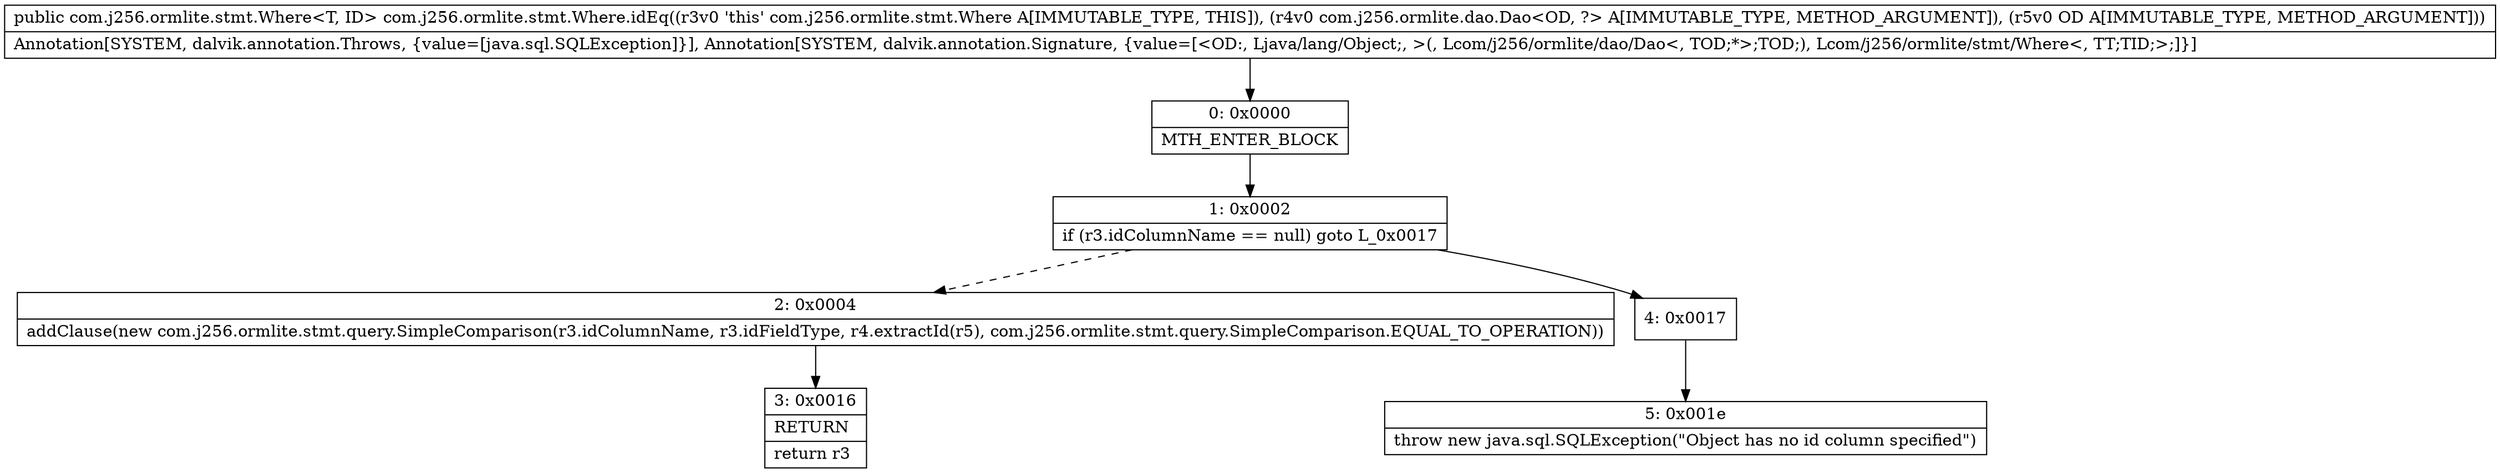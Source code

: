 digraph "CFG forcom.j256.ormlite.stmt.Where.idEq(Lcom\/j256\/ormlite\/dao\/Dao;Ljava\/lang\/Object;)Lcom\/j256\/ormlite\/stmt\/Where;" {
Node_0 [shape=record,label="{0\:\ 0x0000|MTH_ENTER_BLOCK\l}"];
Node_1 [shape=record,label="{1\:\ 0x0002|if (r3.idColumnName == null) goto L_0x0017\l}"];
Node_2 [shape=record,label="{2\:\ 0x0004|addClause(new com.j256.ormlite.stmt.query.SimpleComparison(r3.idColumnName, r3.idFieldType, r4.extractId(r5), com.j256.ormlite.stmt.query.SimpleComparison.EQUAL_TO_OPERATION))\l}"];
Node_3 [shape=record,label="{3\:\ 0x0016|RETURN\l|return r3\l}"];
Node_4 [shape=record,label="{4\:\ 0x0017}"];
Node_5 [shape=record,label="{5\:\ 0x001e|throw new java.sql.SQLException(\"Object has no id column specified\")\l}"];
MethodNode[shape=record,label="{public com.j256.ormlite.stmt.Where\<T, ID\> com.j256.ormlite.stmt.Where.idEq((r3v0 'this' com.j256.ormlite.stmt.Where A[IMMUTABLE_TYPE, THIS]), (r4v0 com.j256.ormlite.dao.Dao\<OD, ?\> A[IMMUTABLE_TYPE, METHOD_ARGUMENT]), (r5v0 OD A[IMMUTABLE_TYPE, METHOD_ARGUMENT]))  | Annotation[SYSTEM, dalvik.annotation.Throws, \{value=[java.sql.SQLException]\}], Annotation[SYSTEM, dalvik.annotation.Signature, \{value=[\<OD:, Ljava\/lang\/Object;, \>(, Lcom\/j256\/ormlite\/dao\/Dao\<, TOD;*\>;TOD;), Lcom\/j256\/ormlite\/stmt\/Where\<, TT;TID;\>;]\}]\l}"];
MethodNode -> Node_0;
Node_0 -> Node_1;
Node_1 -> Node_2[style=dashed];
Node_1 -> Node_4;
Node_2 -> Node_3;
Node_4 -> Node_5;
}

